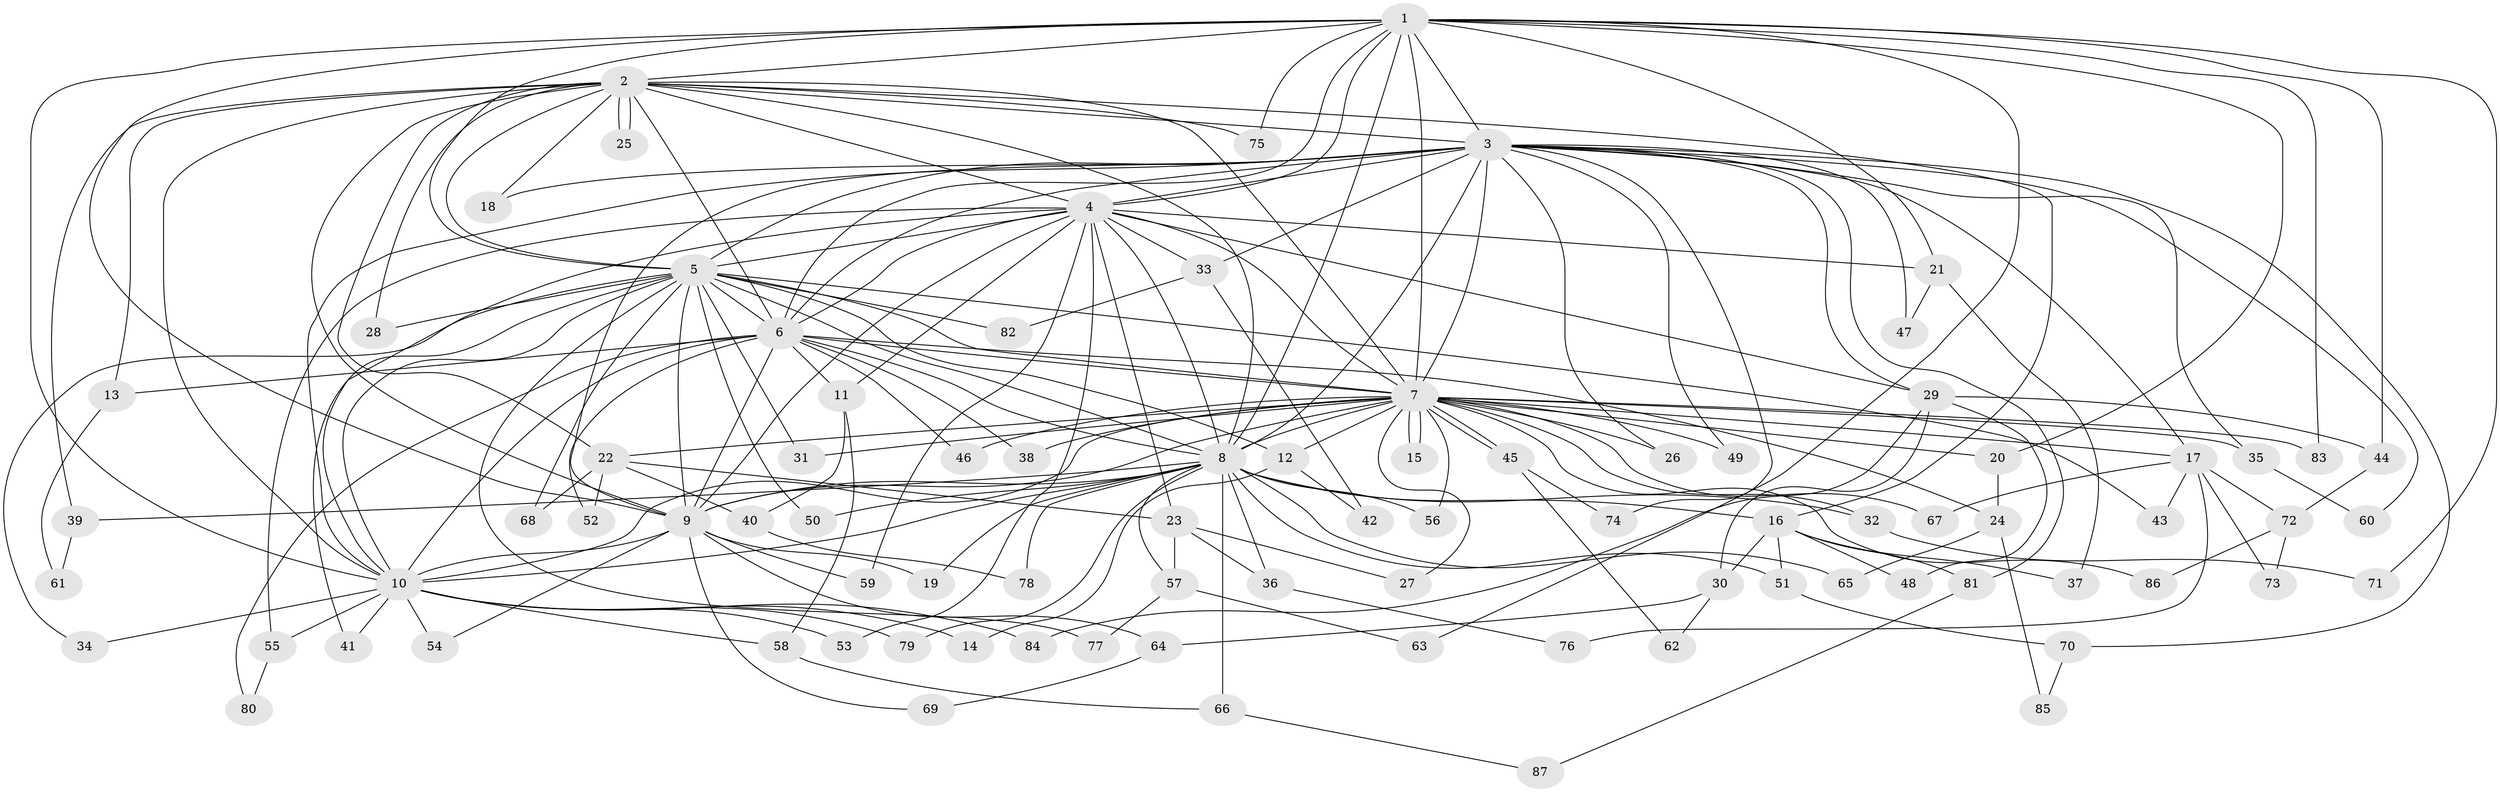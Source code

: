 // coarse degree distribution, {4: 0.2962962962962963, 11: 0.037037037037037035, 14: 0.07407407407407407, 1: 0.07407407407407407, 3: 0.14814814814814814, 13: 0.037037037037037035, 5: 0.07407407407407407, 6: 0.07407407407407407, 2: 0.037037037037037035, 10: 0.037037037037037035, 15: 0.037037037037037035, 12: 0.037037037037037035, 9: 0.037037037037037035}
// Generated by graph-tools (version 1.1) at 2025/36/03/04/25 23:36:28]
// undirected, 87 vertices, 199 edges
graph export_dot {
  node [color=gray90,style=filled];
  1;
  2;
  3;
  4;
  5;
  6;
  7;
  8;
  9;
  10;
  11;
  12;
  13;
  14;
  15;
  16;
  17;
  18;
  19;
  20;
  21;
  22;
  23;
  24;
  25;
  26;
  27;
  28;
  29;
  30;
  31;
  32;
  33;
  34;
  35;
  36;
  37;
  38;
  39;
  40;
  41;
  42;
  43;
  44;
  45;
  46;
  47;
  48;
  49;
  50;
  51;
  52;
  53;
  54;
  55;
  56;
  57;
  58;
  59;
  60;
  61;
  62;
  63;
  64;
  65;
  66;
  67;
  68;
  69;
  70;
  71;
  72;
  73;
  74;
  75;
  76;
  77;
  78;
  79;
  80;
  81;
  82;
  83;
  84;
  85;
  86;
  87;
  1 -- 2;
  1 -- 3;
  1 -- 4;
  1 -- 5;
  1 -- 6;
  1 -- 7;
  1 -- 8;
  1 -- 9;
  1 -- 10;
  1 -- 20;
  1 -- 21;
  1 -- 44;
  1 -- 63;
  1 -- 71;
  1 -- 75;
  1 -- 83;
  2 -- 3;
  2 -- 4;
  2 -- 5;
  2 -- 6;
  2 -- 7;
  2 -- 8;
  2 -- 9;
  2 -- 10;
  2 -- 13;
  2 -- 16;
  2 -- 18;
  2 -- 22;
  2 -- 25;
  2 -- 25;
  2 -- 28;
  2 -- 39;
  2 -- 75;
  3 -- 4;
  3 -- 5;
  3 -- 6;
  3 -- 7;
  3 -- 8;
  3 -- 9;
  3 -- 10;
  3 -- 17;
  3 -- 18;
  3 -- 26;
  3 -- 29;
  3 -- 33;
  3 -- 35;
  3 -- 47;
  3 -- 49;
  3 -- 60;
  3 -- 70;
  3 -- 74;
  3 -- 81;
  4 -- 5;
  4 -- 6;
  4 -- 7;
  4 -- 8;
  4 -- 9;
  4 -- 10;
  4 -- 11;
  4 -- 21;
  4 -- 23;
  4 -- 29;
  4 -- 33;
  4 -- 53;
  4 -- 55;
  4 -- 59;
  5 -- 6;
  5 -- 7;
  5 -- 8;
  5 -- 9;
  5 -- 10;
  5 -- 12;
  5 -- 28;
  5 -- 31;
  5 -- 34;
  5 -- 41;
  5 -- 43;
  5 -- 50;
  5 -- 68;
  5 -- 77;
  5 -- 82;
  6 -- 7;
  6 -- 8;
  6 -- 9;
  6 -- 10;
  6 -- 11;
  6 -- 13;
  6 -- 24;
  6 -- 38;
  6 -- 46;
  6 -- 52;
  6 -- 80;
  7 -- 8;
  7 -- 9;
  7 -- 10;
  7 -- 12;
  7 -- 15;
  7 -- 15;
  7 -- 17;
  7 -- 20;
  7 -- 22;
  7 -- 26;
  7 -- 27;
  7 -- 31;
  7 -- 32;
  7 -- 35;
  7 -- 38;
  7 -- 45;
  7 -- 45;
  7 -- 46;
  7 -- 49;
  7 -- 56;
  7 -- 67;
  7 -- 83;
  7 -- 86;
  8 -- 9;
  8 -- 10;
  8 -- 16;
  8 -- 19;
  8 -- 32;
  8 -- 36;
  8 -- 39;
  8 -- 50;
  8 -- 51;
  8 -- 56;
  8 -- 57;
  8 -- 65;
  8 -- 66;
  8 -- 78;
  8 -- 79;
  9 -- 10;
  9 -- 19;
  9 -- 54;
  9 -- 59;
  9 -- 64;
  9 -- 69;
  10 -- 14;
  10 -- 34;
  10 -- 41;
  10 -- 53;
  10 -- 54;
  10 -- 55;
  10 -- 58;
  10 -- 79;
  10 -- 84;
  11 -- 40;
  11 -- 58;
  12 -- 14;
  12 -- 42;
  13 -- 61;
  16 -- 30;
  16 -- 37;
  16 -- 48;
  16 -- 51;
  16 -- 81;
  17 -- 43;
  17 -- 67;
  17 -- 72;
  17 -- 73;
  17 -- 76;
  20 -- 24;
  21 -- 37;
  21 -- 47;
  22 -- 23;
  22 -- 40;
  22 -- 52;
  22 -- 68;
  23 -- 27;
  23 -- 36;
  23 -- 57;
  24 -- 65;
  24 -- 85;
  29 -- 30;
  29 -- 44;
  29 -- 48;
  29 -- 84;
  30 -- 62;
  30 -- 64;
  32 -- 71;
  33 -- 42;
  33 -- 82;
  35 -- 60;
  36 -- 76;
  39 -- 61;
  40 -- 78;
  44 -- 72;
  45 -- 62;
  45 -- 74;
  51 -- 70;
  55 -- 80;
  57 -- 63;
  57 -- 77;
  58 -- 66;
  64 -- 69;
  66 -- 87;
  70 -- 85;
  72 -- 73;
  72 -- 86;
  81 -- 87;
}
